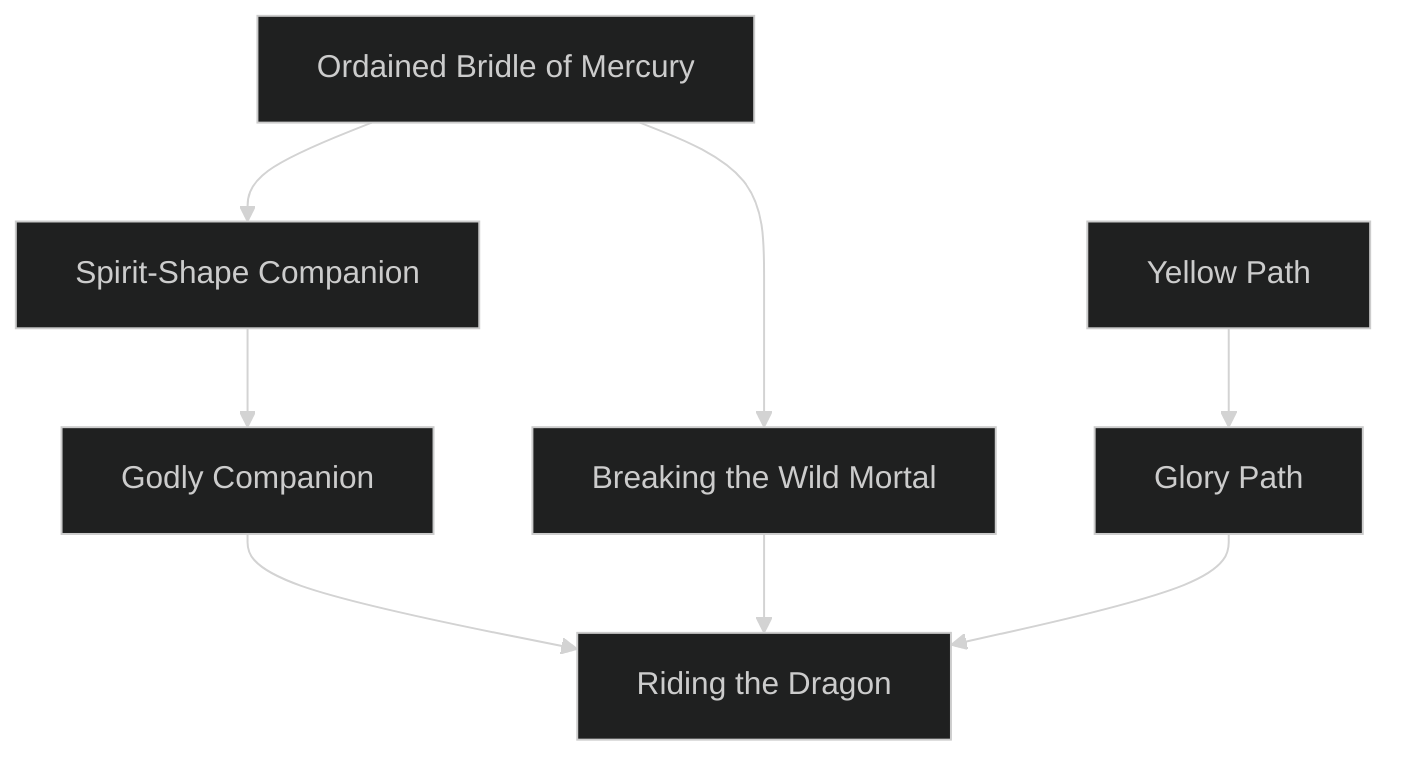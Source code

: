 ---
config:
  theme: dark
---
flowchart TD

    ordained_bridle_of_mercury[Ordained Bridle of Mercury]
    click ordained_bridle_of_mercury callback "
        Ordained Bridle of Mercury<br>
        <br>
        Cost: 10 motes, 1 Willpower, 1 experience point<br>
        Duration: Until the character applies Mercury's bridle<br>
        Type: Simple<br>
        Minimum Ride: 2<br>
        Minimum Essence: 2<br>
        Prerequisite Charms: None<br>
        <br>
        The character petitions Mercury to weave a mount
        into her destiny. Each time she invokes this Charm, she
        gains a dot of the Familiar Background, normally with a
        creature she can ride. She can use this Charm to instantly
        increase her bond with an existing familiar.
        Alternately, she can invoke Mercury's guidance in finding
        a new, &quot;suitable&quot; familiar. Her player specifies the
        species. The character must travel to find the familiar
        but always knows the way. The destined familiar always
        allows the character to approach and set a bridle of
        stardust upon its head. The bridle fades, but the Background
        dot remains. If the character cannot afford to
        establish a complete bond, Mercury can lead her to that
        animal again with another invocation of the Charm.<br>
        It costs an extra experience point to summon forth
        the bridle of Mercury and apply it to an animal of the
        character's choosing rather than the Maiden's. Similarly,
        the first dot of the Familiar Background costs an extra
        experience point for animals unsuitable for riding - such
        as a hawk. Note that controlling a familiar mount requires
        a Ride roll in only the most extreme circumstances.<br>
        Sidereal Exalted can purchase a total number of
        familiars and acquaintances no greater than their permanent
        Essence, unmodified by Charms such as the
        Soul Fire Shaper Form (see p. 193).
        "

    spirit_shape_companion[Spirit-Shape Companion]
    ordained_bridle_of_mercury --> spirit_shape_companion
    click spirit_shape_companion callback "
        Spirit-Shape Companion<br>
        <br>
        Cost: 10 motes, 1 Willpower, 1 experience point<br>
        Duration: Instant<br>
        Type: Simple<br>
        Minimum Ride: 3<br>
        Minimum Essence: 3<br>
        Prerequisite Charms: Ordained Bridle of Mercury<br>
        <br>
        Drawing on her understanding of the spirit world,
        the character forces a metamorphosis upon one of her
        familiars. The creature adopts some of the characteristics
        of a spirit, as follows:<br>
        • Its Essence, Valor, and Intelligence increase to
        a minimum of 2.<br>
        • It acquires an Essence pool of (Essence x 10) +
        (Willpower x 3) + (Sum of Virtues x 2) — typically 51.<br>
        • The familiar's health levels become equal to its
        Willpower + Conviction — typically 8.<br>
        • The familiar's natural state is dematerialized. For
        a mote of Essence, it can manifest visually.<br>
        • It learns the Materialize Charm, which costs half
        its motes to use. It learns one additional spirit Charm
        of the Storyteller's choice if the Familiar Background is
        3 or more and another if it is 5,<br>
        • The familiar develops an alternate shape, roughly
        human but still deeply reminiscent in appearance of
        the familiar's true nature.<br>
        • The familiar ceases to depend upon ordinary
        nourishment.<br>
        • Yu-Shan registers the familiar as a small god. Its
        primary duty is service to the character. However, it
        may be called or reassigned to other duty.
        The numbers above assume that a typical beast
        familiar has Essence 2, Willpower 5, Compassion 2,
        Conviction 3, Temperance 1 and Valor 2 after the use
        of this Charm. Most non-familiar beasts have lower
        Essence, Willpower and Compassion.
        "

    godly_companion[Godly Companion]
    spirit_shape_companion --> godly_companion
    click godly_companion callback "
        Godly Companion<br>
        <br>
        Cost: 20 motes, 1 Willpower, 5 experience points<br>
        Duration: Instant<br>
        Type: Simple<br>
        Minimum Ride: 4<br>
        Minimum Essence: 4<br>
        Prerequisite Charms: Spirit-Shape Companion<br>
        <br>
        The character arranges a promotion for his
        familiar. Its Essence and Intelligence increase to
        a minimum of 3. It develops additional Virtues,
        if necessary, to bring the sum of its Virtues to 12
        or more. It learns two additional spirit Charms of
        the Storyteller's choice and one additional shape.
        It also acquires certain specific responsibilities:<br>
        • The familiar is responsible for safely escorting the
        character to Yu-Shan and back when necessary and for
        the character's behavior while in Yu-Shan. As an Essence
        3 spirit, it possesses the innate ability to carry itself
        and others between Yu-Shan and Creation.<br>
        • The familiar is responsible for delivering any
        messages Heaven has for the character and must be
        regularly available in Yu-Shan to collect them.<br>
        • The familiar must file regular reports on the
        character's activities. Although these reports pass
        through the Bureau of Destiny mailroom and are vulner-
        able to interception, they are rarely read - all are
        ultimately forwarded to the august weaver Caturasya,
        who eats them.<br>
        • The familiar may receive additional miscellaneous
        duties in Yu-Shan.<br>
        "

    breaking_the_wild_mortal[Breaking the Wild Mortal]
    ordained_bridle_of_mercury --> breaking_the_wild_mortal
    click breaking_the_wild_mortal callback "
        Breaking the Wild Mortal<br>
        <br>
        Cost: 10 motes, 1 Willpower, 1 experience point<br>
        Duration: Until the character applies Mercury's bit<br>
        Type: Simple<br>
        Minimum Ride: 2<br>
        Minimum Essence: 2<br>
        Prerequisite Charms: Ordained Bridle of Mercury<br>
        <br>
        The character petitions Mercury to weave a mortal
        companion into her destiny. Each time she invokes
        this Charm, she gains a dot of the Acquaintances
        Background, bonding first with a single mortal and
        then with those around him. She can use this Charm
        to instantly increase her connection with a specific
        acquaintance and his social context. Alternately, she
        can invoke Mercury's guidance in finding a new,
        &quot;suitable&quot; acquaintance. Her player specifies the general
        occupation and personality. The character must
        travel to find the acquaintance but always knows the
        way. The destined acquaintance always allows the
        character to approach and set a bit made of stardust in
        his mouth. Once it sinks in, the mortal loses the
        memory of that embarrassing moment, but the Background
        dot remains.<br>
        It costs an extra experience point to summon forth
        the bit of stardust and apply it to a person of the
        character's choosing rather than the Maiden's. Similarly,
        the first dot of the Acquaintances Background
        costs an extra experience point for people unsuitable for
        riding — such as humans. (Some Wyld barbarians might
        make acceptable mounts.)<br>
        Sidereal Exalted can purchase a total number of
        familiars and acquaintances no greater than their permanent
        Essence, unmodified by Charms such as the Soul
        Fire Shaper Form (see p. 193).
        "

    yellow_path[Yellow Path]
    click yellow_path callback "
        Yellow Path<br>
        <br>
        Cost: 2 motes<br>
        Duration: One journey<br>
        Type: Simple<br>
        Minimum Ride: 3<br>
        Minimum Essence: 2<br>
        Prerequisite Charms: None<br>
        <br>
        The character sees the glimmering yellow light of
        Mercury illumine the shortest path to his destination.
        This path is not necessarily safe, but the character can
        expect to overcome any obstacles thereupon. This Charm
        takes delays from such things as off-road travel, the need
        for food and rest and injuries from dangerous encounters
        into account. Roll the character's Essence. One success
        indicates a substantial improvement in his speed over
        ordinary travel. If the character has a deadline and any
        chance exists of making it on time, three successes
        indicate his timely arrival. Five or more successes allow
        him to make any appointment not already missed.
        "

    glory_path[Glory Path]
    yellow_path --> glory_path
    click glory_path callback "
        Glory Path<br>
        <br>
        Cost: 8 motes<br>
        Duration: Five minutes<br>
        Type: Simple<br>
        Minimum Ride: 3<br>
        Minimum Essence: 2<br>
        Prerequisite Charms: Yellow Path<br>
        <br>
        A nimbus of Mercury's light wraps around the
        character's mount, and it develops the ability to overcome
        any obstacle to complete its journey. The player makes a
        Charisma + Ride roll. Each success adds five yards to the
        mount's base speed. In addition, the mount is undaunted by
        natural obstacles of any sort: for as many turns as necessary,
        it can gallop in the air across chasms, straight up a cliff face,
        across water or a swamp and weave through crowds of
        panicked yeddim. Only barriers built by people - such as
        walls of stone or sorcery - pose any obstacle. Sidereal
        Exalted may always use their Temperance with this Charm.
        "

    riding_the_dragon[Riding the Dragon]
    godly_companion --> riding_the_dragon
    breaking_the_wild_mortal --> riding_the_dragon
    glory_path --> riding_the_dragon
    click riding_the_dragon callback "
        Riding the Dragon<br>
        <br>
        Cost: 20 motes, 1 Willpower, 1 health level<br>
        Duration: One scene<br>
        Type: Simple<br>
        Minimum Ride: 5<br>
        Minimum Essence: 4<br>
        Prerequisite Charms: Godly Companion, Breaking the Wild Mortal, Glory Path<br>
        <br>
        This Charm uses a prayer strip inscribed with the
        scripture of the Desirable Maiden. The character affixes it to
        the forehead of a familiar or an acquaintance, either long-established
        or acquired through Charms. An indescribable
        sense of shock, horror and elation immediately fills the
        victim, who struggles for the next five turns to rip the strip
        free. Unless the victim is restrained, this requires no roll.<br>
        At the end of those five turns, the familiar or
        acquaintance undergoes a transformation, burning with
        a terrible golden celestial light. Its form twists and
        reshapes into a lesser elemental dragon. This Charm
        exerts a great toll on the victim's body and soul, and
        when the Charm runs its course, nothing but a burned-out
        husk remains — a person or animal able to accept
        food and mumble incoherently, but nothing more. That
        Familiar or Acquaintances Background is permanently
        lost, but at that moment, the character can choose either
        an air or a water dragon as her mount for a scene.<br>
        The transformed dragon, its back writhing with the
        symbols of the scripture, has no will of its own. The
        Sidereal must ride it and direct its actions with her own.
        The dragon flies at 500 mph, with effectively unlimited
        tactical movement. It has a Dodge pool of 10 and a soak of
        20 against all attacks. It attacks with 15 Speed, Accuracy
        and Defense for 19 lethal damage. For each successful
        Charisma + Ride roll the Sidereal's player makes in a given
        turn, the mount takes one action at its full dice pool. Note
        that the Sidereal must split her pool to make multiple Ride
        rolls. The dragon has 10 health levels, all at -O. It can use
        any spirit Charm or elemental power, with the exception
        of extra action Charms or those that grant permanent
        bonuses or penalties. The Sidereal pays for these Charms or
        powers with her own motes, Willpower and health levels.<br>
        Sidereal Exalted may always use their Conviction
        with this Charm.
        "